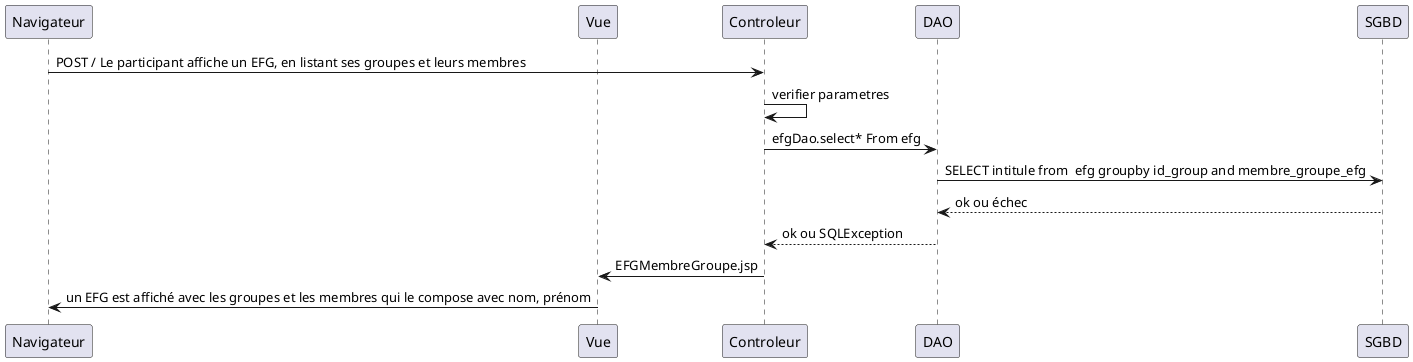 @startuml
participant Navigateur
participant Vue

Navigateur -> Controleur: POST / Le participant affiche un EFG, en listant ses groupes et leurs membres
Controleur -> Controleur: verifier parametres
Controleur -> DAO: efgDao.select* From efg
DAO -> SGBD: SELECT intitule from  efg groupby id_group and membre_groupe_efg
SGBD --> DAO: ok ou échec
DAO --> Controleur: ok ou SQLException

Controleur -> Vue: EFGMembreGroupe.jsp
Vue -> Navigateur: un EFG est affiché avec les groupes et les membres qui le compose avec nom, prénom

@enduml
